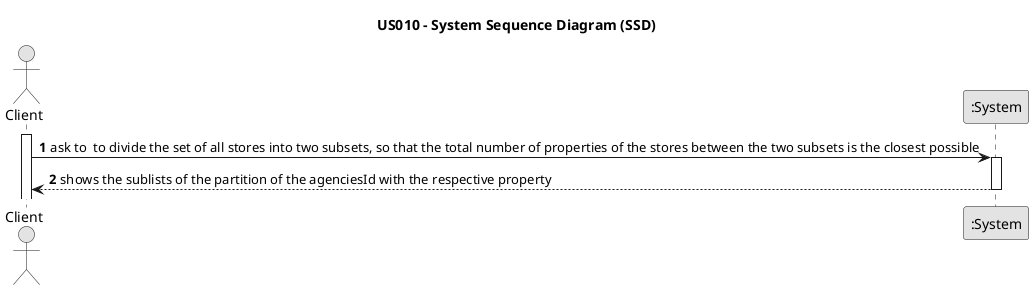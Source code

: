 @startuml
skinparam monochrome true
skinparam packageStyle rectangle
skinparam shadowing false

title US010 - System Sequence Diagram (SSD)
autonumber

actor "Client" as client
participant ":System" as System

activate client

    client -> System : ask to  to divide the set of all stores into two subsets, so that the total number of properties of the stores between the two subsets is the closest possible
    activate System

    System --> client: shows the sublists of the partition of the agenciesId with the respective property
    deactivate




@enduml